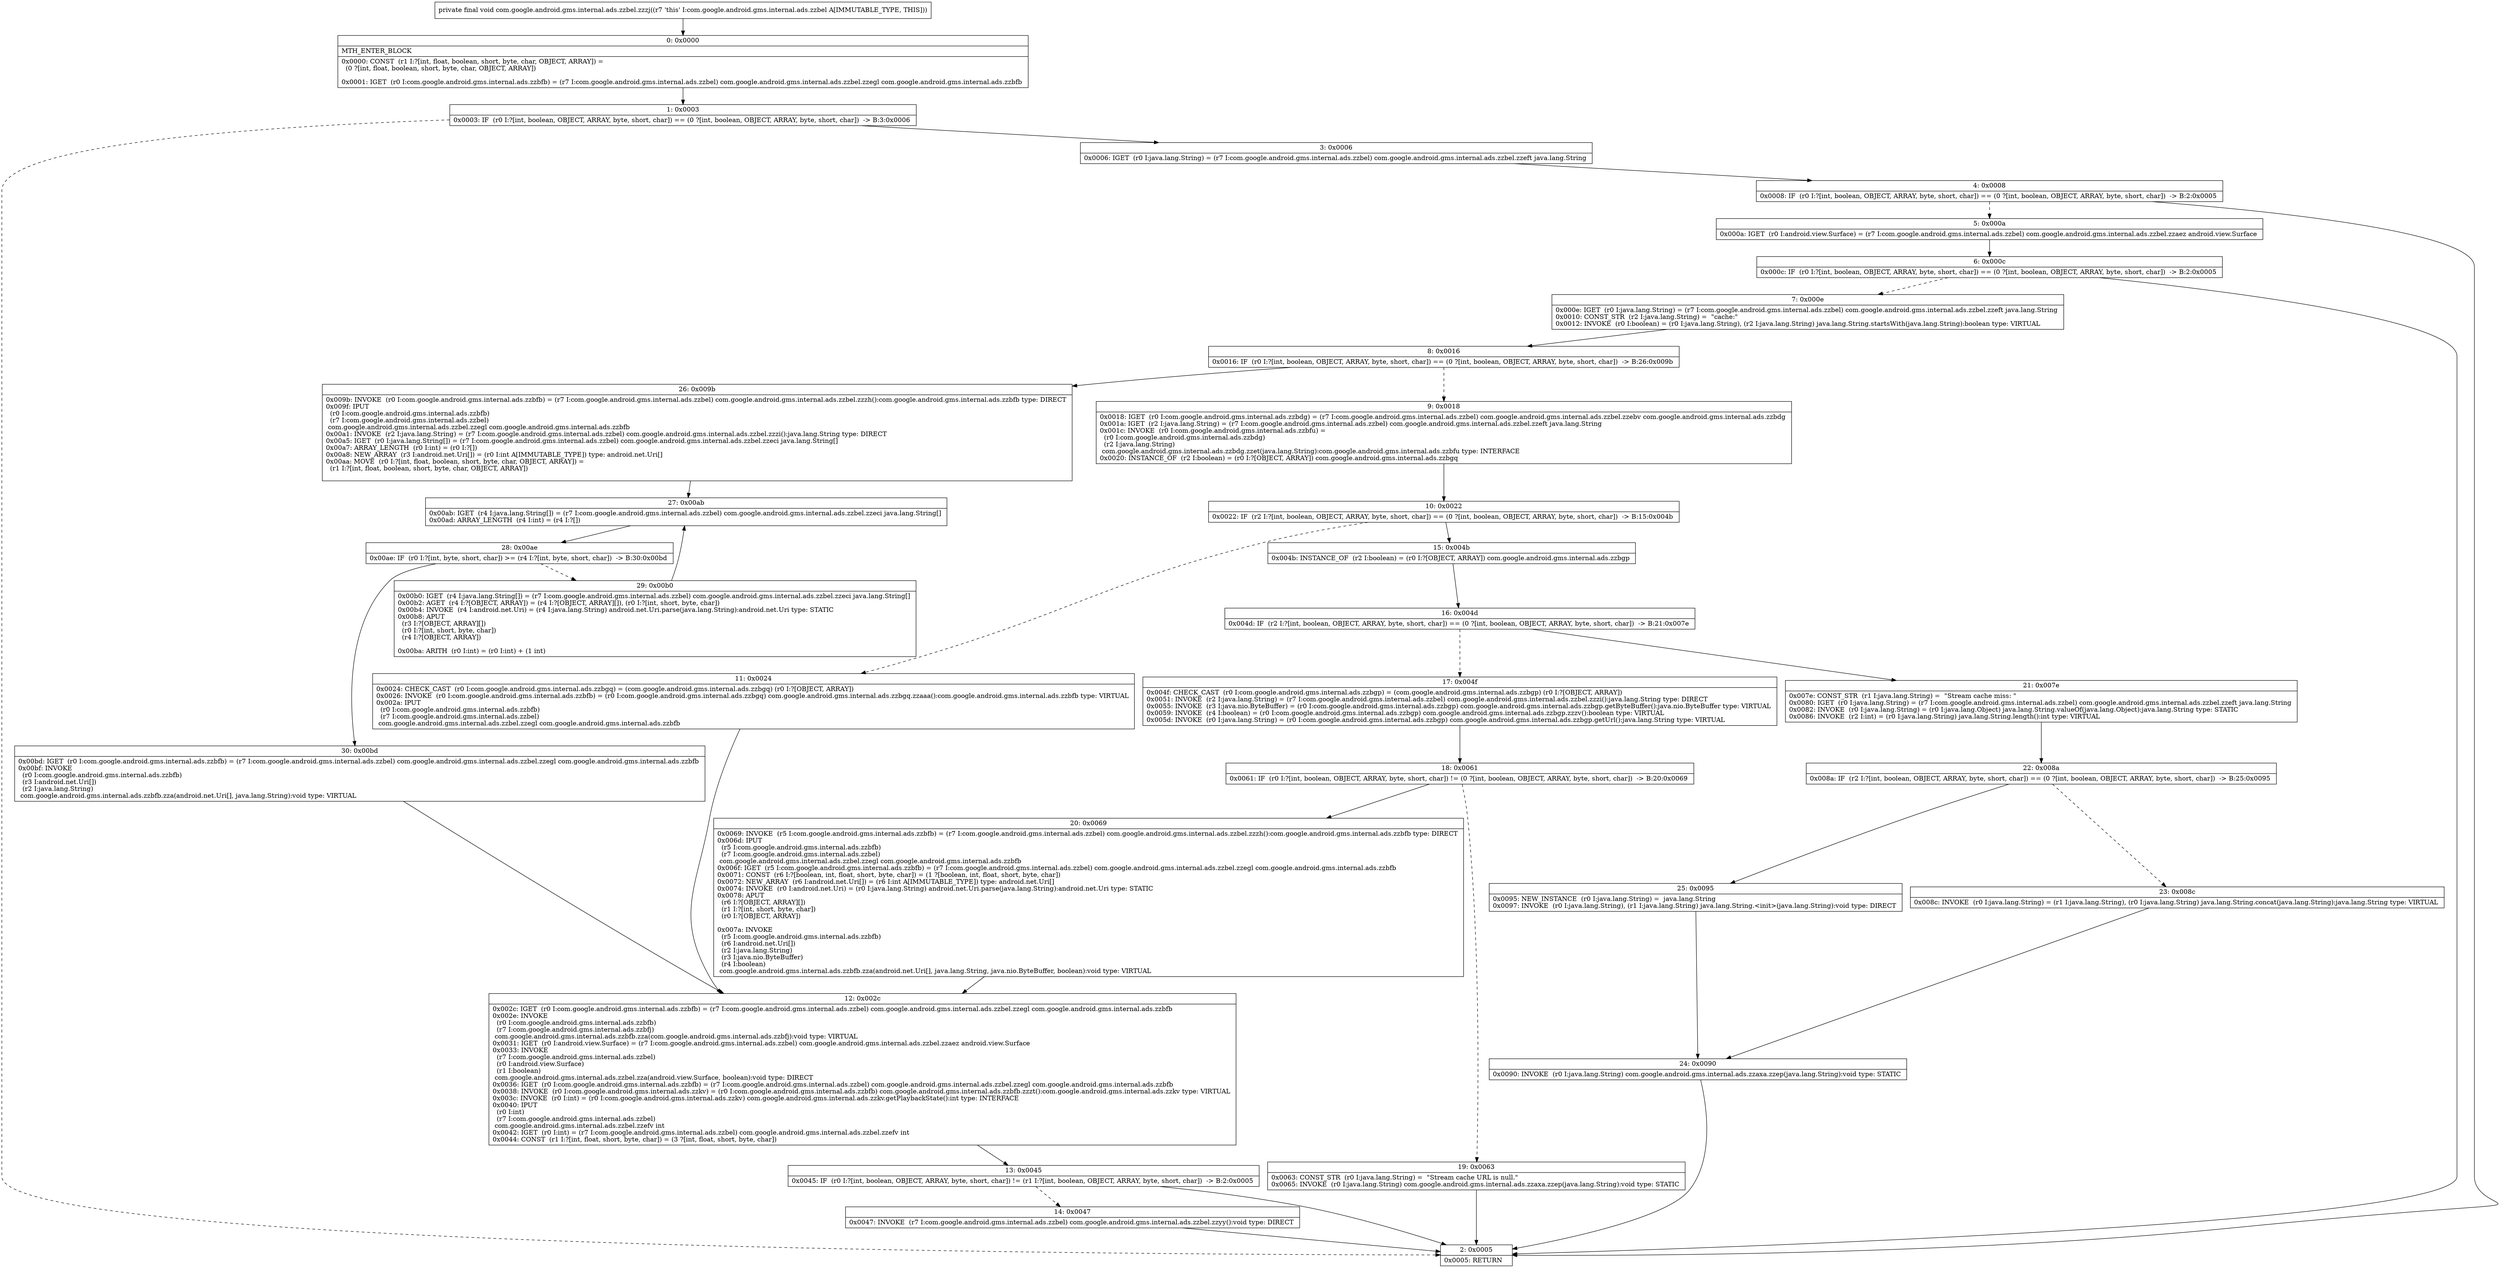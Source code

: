digraph "CFG forcom.google.android.gms.internal.ads.zzbel.zzzj()V" {
Node_0 [shape=record,label="{0\:\ 0x0000|MTH_ENTER_BLOCK\l|0x0000: CONST  (r1 I:?[int, float, boolean, short, byte, char, OBJECT, ARRAY]) = \l  (0 ?[int, float, boolean, short, byte, char, OBJECT, ARRAY])\l \l0x0001: IGET  (r0 I:com.google.android.gms.internal.ads.zzbfb) = (r7 I:com.google.android.gms.internal.ads.zzbel) com.google.android.gms.internal.ads.zzbel.zzegl com.google.android.gms.internal.ads.zzbfb \l}"];
Node_1 [shape=record,label="{1\:\ 0x0003|0x0003: IF  (r0 I:?[int, boolean, OBJECT, ARRAY, byte, short, char]) == (0 ?[int, boolean, OBJECT, ARRAY, byte, short, char])  \-\> B:3:0x0006 \l}"];
Node_2 [shape=record,label="{2\:\ 0x0005|0x0005: RETURN   \l}"];
Node_3 [shape=record,label="{3\:\ 0x0006|0x0006: IGET  (r0 I:java.lang.String) = (r7 I:com.google.android.gms.internal.ads.zzbel) com.google.android.gms.internal.ads.zzbel.zzeft java.lang.String \l}"];
Node_4 [shape=record,label="{4\:\ 0x0008|0x0008: IF  (r0 I:?[int, boolean, OBJECT, ARRAY, byte, short, char]) == (0 ?[int, boolean, OBJECT, ARRAY, byte, short, char])  \-\> B:2:0x0005 \l}"];
Node_5 [shape=record,label="{5\:\ 0x000a|0x000a: IGET  (r0 I:android.view.Surface) = (r7 I:com.google.android.gms.internal.ads.zzbel) com.google.android.gms.internal.ads.zzbel.zzaez android.view.Surface \l}"];
Node_6 [shape=record,label="{6\:\ 0x000c|0x000c: IF  (r0 I:?[int, boolean, OBJECT, ARRAY, byte, short, char]) == (0 ?[int, boolean, OBJECT, ARRAY, byte, short, char])  \-\> B:2:0x0005 \l}"];
Node_7 [shape=record,label="{7\:\ 0x000e|0x000e: IGET  (r0 I:java.lang.String) = (r7 I:com.google.android.gms.internal.ads.zzbel) com.google.android.gms.internal.ads.zzbel.zzeft java.lang.String \l0x0010: CONST_STR  (r2 I:java.lang.String) =  \"cache:\" \l0x0012: INVOKE  (r0 I:boolean) = (r0 I:java.lang.String), (r2 I:java.lang.String) java.lang.String.startsWith(java.lang.String):boolean type: VIRTUAL \l}"];
Node_8 [shape=record,label="{8\:\ 0x0016|0x0016: IF  (r0 I:?[int, boolean, OBJECT, ARRAY, byte, short, char]) == (0 ?[int, boolean, OBJECT, ARRAY, byte, short, char])  \-\> B:26:0x009b \l}"];
Node_9 [shape=record,label="{9\:\ 0x0018|0x0018: IGET  (r0 I:com.google.android.gms.internal.ads.zzbdg) = (r7 I:com.google.android.gms.internal.ads.zzbel) com.google.android.gms.internal.ads.zzbel.zzebv com.google.android.gms.internal.ads.zzbdg \l0x001a: IGET  (r2 I:java.lang.String) = (r7 I:com.google.android.gms.internal.ads.zzbel) com.google.android.gms.internal.ads.zzbel.zzeft java.lang.String \l0x001c: INVOKE  (r0 I:com.google.android.gms.internal.ads.zzbfu) = \l  (r0 I:com.google.android.gms.internal.ads.zzbdg)\l  (r2 I:java.lang.String)\l com.google.android.gms.internal.ads.zzbdg.zzet(java.lang.String):com.google.android.gms.internal.ads.zzbfu type: INTERFACE \l0x0020: INSTANCE_OF  (r2 I:boolean) = (r0 I:?[OBJECT, ARRAY]) com.google.android.gms.internal.ads.zzbgq \l}"];
Node_10 [shape=record,label="{10\:\ 0x0022|0x0022: IF  (r2 I:?[int, boolean, OBJECT, ARRAY, byte, short, char]) == (0 ?[int, boolean, OBJECT, ARRAY, byte, short, char])  \-\> B:15:0x004b \l}"];
Node_11 [shape=record,label="{11\:\ 0x0024|0x0024: CHECK_CAST  (r0 I:com.google.android.gms.internal.ads.zzbgq) = (com.google.android.gms.internal.ads.zzbgq) (r0 I:?[OBJECT, ARRAY]) \l0x0026: INVOKE  (r0 I:com.google.android.gms.internal.ads.zzbfb) = (r0 I:com.google.android.gms.internal.ads.zzbgq) com.google.android.gms.internal.ads.zzbgq.zzaaa():com.google.android.gms.internal.ads.zzbfb type: VIRTUAL \l0x002a: IPUT  \l  (r0 I:com.google.android.gms.internal.ads.zzbfb)\l  (r7 I:com.google.android.gms.internal.ads.zzbel)\l com.google.android.gms.internal.ads.zzbel.zzegl com.google.android.gms.internal.ads.zzbfb \l}"];
Node_12 [shape=record,label="{12\:\ 0x002c|0x002c: IGET  (r0 I:com.google.android.gms.internal.ads.zzbfb) = (r7 I:com.google.android.gms.internal.ads.zzbel) com.google.android.gms.internal.ads.zzbel.zzegl com.google.android.gms.internal.ads.zzbfb \l0x002e: INVOKE  \l  (r0 I:com.google.android.gms.internal.ads.zzbfb)\l  (r7 I:com.google.android.gms.internal.ads.zzbfj)\l com.google.android.gms.internal.ads.zzbfb.zza(com.google.android.gms.internal.ads.zzbfj):void type: VIRTUAL \l0x0031: IGET  (r0 I:android.view.Surface) = (r7 I:com.google.android.gms.internal.ads.zzbel) com.google.android.gms.internal.ads.zzbel.zzaez android.view.Surface \l0x0033: INVOKE  \l  (r7 I:com.google.android.gms.internal.ads.zzbel)\l  (r0 I:android.view.Surface)\l  (r1 I:boolean)\l com.google.android.gms.internal.ads.zzbel.zza(android.view.Surface, boolean):void type: DIRECT \l0x0036: IGET  (r0 I:com.google.android.gms.internal.ads.zzbfb) = (r7 I:com.google.android.gms.internal.ads.zzbel) com.google.android.gms.internal.ads.zzbel.zzegl com.google.android.gms.internal.ads.zzbfb \l0x0038: INVOKE  (r0 I:com.google.android.gms.internal.ads.zzkv) = (r0 I:com.google.android.gms.internal.ads.zzbfb) com.google.android.gms.internal.ads.zzbfb.zzzt():com.google.android.gms.internal.ads.zzkv type: VIRTUAL \l0x003c: INVOKE  (r0 I:int) = (r0 I:com.google.android.gms.internal.ads.zzkv) com.google.android.gms.internal.ads.zzkv.getPlaybackState():int type: INTERFACE \l0x0040: IPUT  \l  (r0 I:int)\l  (r7 I:com.google.android.gms.internal.ads.zzbel)\l com.google.android.gms.internal.ads.zzbel.zzefv int \l0x0042: IGET  (r0 I:int) = (r7 I:com.google.android.gms.internal.ads.zzbel) com.google.android.gms.internal.ads.zzbel.zzefv int \l0x0044: CONST  (r1 I:?[int, float, short, byte, char]) = (3 ?[int, float, short, byte, char]) \l}"];
Node_13 [shape=record,label="{13\:\ 0x0045|0x0045: IF  (r0 I:?[int, boolean, OBJECT, ARRAY, byte, short, char]) != (r1 I:?[int, boolean, OBJECT, ARRAY, byte, short, char])  \-\> B:2:0x0005 \l}"];
Node_14 [shape=record,label="{14\:\ 0x0047|0x0047: INVOKE  (r7 I:com.google.android.gms.internal.ads.zzbel) com.google.android.gms.internal.ads.zzbel.zzyy():void type: DIRECT \l}"];
Node_15 [shape=record,label="{15\:\ 0x004b|0x004b: INSTANCE_OF  (r2 I:boolean) = (r0 I:?[OBJECT, ARRAY]) com.google.android.gms.internal.ads.zzbgp \l}"];
Node_16 [shape=record,label="{16\:\ 0x004d|0x004d: IF  (r2 I:?[int, boolean, OBJECT, ARRAY, byte, short, char]) == (0 ?[int, boolean, OBJECT, ARRAY, byte, short, char])  \-\> B:21:0x007e \l}"];
Node_17 [shape=record,label="{17\:\ 0x004f|0x004f: CHECK_CAST  (r0 I:com.google.android.gms.internal.ads.zzbgp) = (com.google.android.gms.internal.ads.zzbgp) (r0 I:?[OBJECT, ARRAY]) \l0x0051: INVOKE  (r2 I:java.lang.String) = (r7 I:com.google.android.gms.internal.ads.zzbel) com.google.android.gms.internal.ads.zzbel.zzzi():java.lang.String type: DIRECT \l0x0055: INVOKE  (r3 I:java.nio.ByteBuffer) = (r0 I:com.google.android.gms.internal.ads.zzbgp) com.google.android.gms.internal.ads.zzbgp.getByteBuffer():java.nio.ByteBuffer type: VIRTUAL \l0x0059: INVOKE  (r4 I:boolean) = (r0 I:com.google.android.gms.internal.ads.zzbgp) com.google.android.gms.internal.ads.zzbgp.zzzv():boolean type: VIRTUAL \l0x005d: INVOKE  (r0 I:java.lang.String) = (r0 I:com.google.android.gms.internal.ads.zzbgp) com.google.android.gms.internal.ads.zzbgp.getUrl():java.lang.String type: VIRTUAL \l}"];
Node_18 [shape=record,label="{18\:\ 0x0061|0x0061: IF  (r0 I:?[int, boolean, OBJECT, ARRAY, byte, short, char]) != (0 ?[int, boolean, OBJECT, ARRAY, byte, short, char])  \-\> B:20:0x0069 \l}"];
Node_19 [shape=record,label="{19\:\ 0x0063|0x0063: CONST_STR  (r0 I:java.lang.String) =  \"Stream cache URL is null.\" \l0x0065: INVOKE  (r0 I:java.lang.String) com.google.android.gms.internal.ads.zzaxa.zzep(java.lang.String):void type: STATIC \l}"];
Node_20 [shape=record,label="{20\:\ 0x0069|0x0069: INVOKE  (r5 I:com.google.android.gms.internal.ads.zzbfb) = (r7 I:com.google.android.gms.internal.ads.zzbel) com.google.android.gms.internal.ads.zzbel.zzzh():com.google.android.gms.internal.ads.zzbfb type: DIRECT \l0x006d: IPUT  \l  (r5 I:com.google.android.gms.internal.ads.zzbfb)\l  (r7 I:com.google.android.gms.internal.ads.zzbel)\l com.google.android.gms.internal.ads.zzbel.zzegl com.google.android.gms.internal.ads.zzbfb \l0x006f: IGET  (r5 I:com.google.android.gms.internal.ads.zzbfb) = (r7 I:com.google.android.gms.internal.ads.zzbel) com.google.android.gms.internal.ads.zzbel.zzegl com.google.android.gms.internal.ads.zzbfb \l0x0071: CONST  (r6 I:?[boolean, int, float, short, byte, char]) = (1 ?[boolean, int, float, short, byte, char]) \l0x0072: NEW_ARRAY  (r6 I:android.net.Uri[]) = (r6 I:int A[IMMUTABLE_TYPE]) type: android.net.Uri[] \l0x0074: INVOKE  (r0 I:android.net.Uri) = (r0 I:java.lang.String) android.net.Uri.parse(java.lang.String):android.net.Uri type: STATIC \l0x0078: APUT  \l  (r6 I:?[OBJECT, ARRAY][])\l  (r1 I:?[int, short, byte, char])\l  (r0 I:?[OBJECT, ARRAY])\l \l0x007a: INVOKE  \l  (r5 I:com.google.android.gms.internal.ads.zzbfb)\l  (r6 I:android.net.Uri[])\l  (r2 I:java.lang.String)\l  (r3 I:java.nio.ByteBuffer)\l  (r4 I:boolean)\l com.google.android.gms.internal.ads.zzbfb.zza(android.net.Uri[], java.lang.String, java.nio.ByteBuffer, boolean):void type: VIRTUAL \l}"];
Node_21 [shape=record,label="{21\:\ 0x007e|0x007e: CONST_STR  (r1 I:java.lang.String) =  \"Stream cache miss: \" \l0x0080: IGET  (r0 I:java.lang.String) = (r7 I:com.google.android.gms.internal.ads.zzbel) com.google.android.gms.internal.ads.zzbel.zzeft java.lang.String \l0x0082: INVOKE  (r0 I:java.lang.String) = (r0 I:java.lang.Object) java.lang.String.valueOf(java.lang.Object):java.lang.String type: STATIC \l0x0086: INVOKE  (r2 I:int) = (r0 I:java.lang.String) java.lang.String.length():int type: VIRTUAL \l}"];
Node_22 [shape=record,label="{22\:\ 0x008a|0x008a: IF  (r2 I:?[int, boolean, OBJECT, ARRAY, byte, short, char]) == (0 ?[int, boolean, OBJECT, ARRAY, byte, short, char])  \-\> B:25:0x0095 \l}"];
Node_23 [shape=record,label="{23\:\ 0x008c|0x008c: INVOKE  (r0 I:java.lang.String) = (r1 I:java.lang.String), (r0 I:java.lang.String) java.lang.String.concat(java.lang.String):java.lang.String type: VIRTUAL \l}"];
Node_24 [shape=record,label="{24\:\ 0x0090|0x0090: INVOKE  (r0 I:java.lang.String) com.google.android.gms.internal.ads.zzaxa.zzep(java.lang.String):void type: STATIC \l}"];
Node_25 [shape=record,label="{25\:\ 0x0095|0x0095: NEW_INSTANCE  (r0 I:java.lang.String) =  java.lang.String \l0x0097: INVOKE  (r0 I:java.lang.String), (r1 I:java.lang.String) java.lang.String.\<init\>(java.lang.String):void type: DIRECT \l}"];
Node_26 [shape=record,label="{26\:\ 0x009b|0x009b: INVOKE  (r0 I:com.google.android.gms.internal.ads.zzbfb) = (r7 I:com.google.android.gms.internal.ads.zzbel) com.google.android.gms.internal.ads.zzbel.zzzh():com.google.android.gms.internal.ads.zzbfb type: DIRECT \l0x009f: IPUT  \l  (r0 I:com.google.android.gms.internal.ads.zzbfb)\l  (r7 I:com.google.android.gms.internal.ads.zzbel)\l com.google.android.gms.internal.ads.zzbel.zzegl com.google.android.gms.internal.ads.zzbfb \l0x00a1: INVOKE  (r2 I:java.lang.String) = (r7 I:com.google.android.gms.internal.ads.zzbel) com.google.android.gms.internal.ads.zzbel.zzzi():java.lang.String type: DIRECT \l0x00a5: IGET  (r0 I:java.lang.String[]) = (r7 I:com.google.android.gms.internal.ads.zzbel) com.google.android.gms.internal.ads.zzbel.zzeci java.lang.String[] \l0x00a7: ARRAY_LENGTH  (r0 I:int) = (r0 I:?[]) \l0x00a8: NEW_ARRAY  (r3 I:android.net.Uri[]) = (r0 I:int A[IMMUTABLE_TYPE]) type: android.net.Uri[] \l0x00aa: MOVE  (r0 I:?[int, float, boolean, short, byte, char, OBJECT, ARRAY]) = \l  (r1 I:?[int, float, boolean, short, byte, char, OBJECT, ARRAY])\l \l}"];
Node_27 [shape=record,label="{27\:\ 0x00ab|0x00ab: IGET  (r4 I:java.lang.String[]) = (r7 I:com.google.android.gms.internal.ads.zzbel) com.google.android.gms.internal.ads.zzbel.zzeci java.lang.String[] \l0x00ad: ARRAY_LENGTH  (r4 I:int) = (r4 I:?[]) \l}"];
Node_28 [shape=record,label="{28\:\ 0x00ae|0x00ae: IF  (r0 I:?[int, byte, short, char]) \>= (r4 I:?[int, byte, short, char])  \-\> B:30:0x00bd \l}"];
Node_29 [shape=record,label="{29\:\ 0x00b0|0x00b0: IGET  (r4 I:java.lang.String[]) = (r7 I:com.google.android.gms.internal.ads.zzbel) com.google.android.gms.internal.ads.zzbel.zzeci java.lang.String[] \l0x00b2: AGET  (r4 I:?[OBJECT, ARRAY]) = (r4 I:?[OBJECT, ARRAY][]), (r0 I:?[int, short, byte, char]) \l0x00b4: INVOKE  (r4 I:android.net.Uri) = (r4 I:java.lang.String) android.net.Uri.parse(java.lang.String):android.net.Uri type: STATIC \l0x00b8: APUT  \l  (r3 I:?[OBJECT, ARRAY][])\l  (r0 I:?[int, short, byte, char])\l  (r4 I:?[OBJECT, ARRAY])\l \l0x00ba: ARITH  (r0 I:int) = (r0 I:int) + (1 int) \l}"];
Node_30 [shape=record,label="{30\:\ 0x00bd|0x00bd: IGET  (r0 I:com.google.android.gms.internal.ads.zzbfb) = (r7 I:com.google.android.gms.internal.ads.zzbel) com.google.android.gms.internal.ads.zzbel.zzegl com.google.android.gms.internal.ads.zzbfb \l0x00bf: INVOKE  \l  (r0 I:com.google.android.gms.internal.ads.zzbfb)\l  (r3 I:android.net.Uri[])\l  (r2 I:java.lang.String)\l com.google.android.gms.internal.ads.zzbfb.zza(android.net.Uri[], java.lang.String):void type: VIRTUAL \l}"];
MethodNode[shape=record,label="{private final void com.google.android.gms.internal.ads.zzbel.zzzj((r7 'this' I:com.google.android.gms.internal.ads.zzbel A[IMMUTABLE_TYPE, THIS])) }"];
MethodNode -> Node_0;
Node_0 -> Node_1;
Node_1 -> Node_2[style=dashed];
Node_1 -> Node_3;
Node_3 -> Node_4;
Node_4 -> Node_2;
Node_4 -> Node_5[style=dashed];
Node_5 -> Node_6;
Node_6 -> Node_2;
Node_6 -> Node_7[style=dashed];
Node_7 -> Node_8;
Node_8 -> Node_9[style=dashed];
Node_8 -> Node_26;
Node_9 -> Node_10;
Node_10 -> Node_11[style=dashed];
Node_10 -> Node_15;
Node_11 -> Node_12;
Node_12 -> Node_13;
Node_13 -> Node_2;
Node_13 -> Node_14[style=dashed];
Node_14 -> Node_2;
Node_15 -> Node_16;
Node_16 -> Node_17[style=dashed];
Node_16 -> Node_21;
Node_17 -> Node_18;
Node_18 -> Node_19[style=dashed];
Node_18 -> Node_20;
Node_19 -> Node_2;
Node_20 -> Node_12;
Node_21 -> Node_22;
Node_22 -> Node_23[style=dashed];
Node_22 -> Node_25;
Node_23 -> Node_24;
Node_24 -> Node_2;
Node_25 -> Node_24;
Node_26 -> Node_27;
Node_27 -> Node_28;
Node_28 -> Node_29[style=dashed];
Node_28 -> Node_30;
Node_29 -> Node_27;
Node_30 -> Node_12;
}

